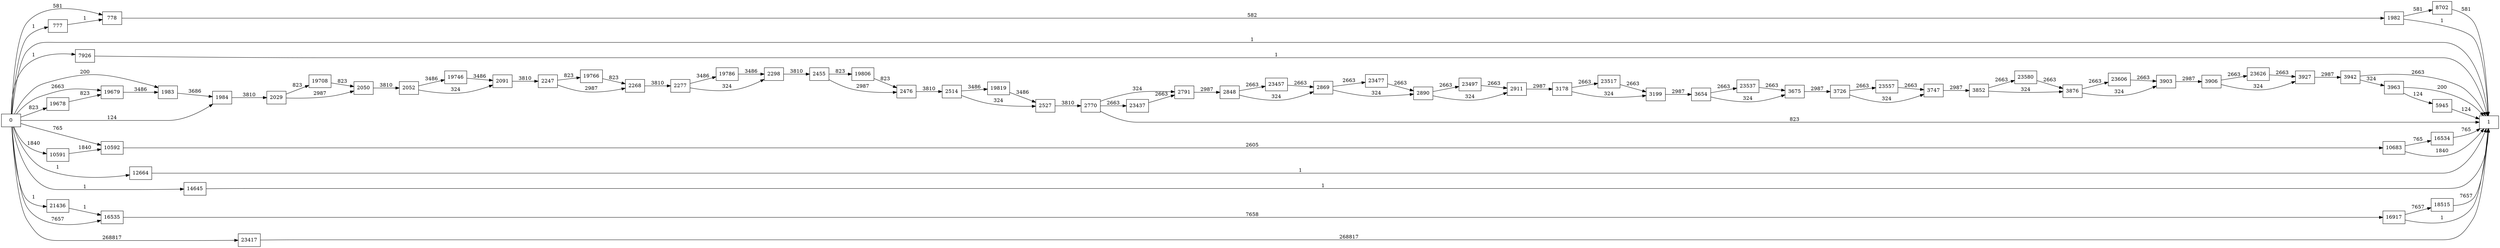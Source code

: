 digraph {
	graph [rankdir=LR]
	node [shape=rectangle]
	777 -> 778 [label=1]
	778 -> 1982 [label=582]
	1982 -> 1 [label=1]
	1982 -> 8702 [label=581]
	1983 -> 1984 [label=3686]
	1984 -> 2029 [label=3810]
	2029 -> 2050 [label=2987]
	2029 -> 19708 [label=823]
	2050 -> 2052 [label=3810]
	2052 -> 2091 [label=324]
	2052 -> 19746 [label=3486]
	2091 -> 2247 [label=3810]
	2247 -> 2268 [label=2987]
	2247 -> 19766 [label=823]
	2268 -> 2277 [label=3810]
	2277 -> 2298 [label=324]
	2277 -> 19786 [label=3486]
	2298 -> 2455 [label=3810]
	2455 -> 2476 [label=2987]
	2455 -> 19806 [label=823]
	2476 -> 2514 [label=3810]
	2514 -> 2527 [label=324]
	2514 -> 19819 [label=3486]
	2527 -> 2770 [label=3810]
	2770 -> 2791 [label=324]
	2770 -> 1 [label=823]
	2770 -> 23437 [label=2663]
	2791 -> 2848 [label=2987]
	2848 -> 2869 [label=324]
	2848 -> 23457 [label=2663]
	2869 -> 2890 [label=324]
	2869 -> 23477 [label=2663]
	2890 -> 2911 [label=324]
	2890 -> 23497 [label=2663]
	2911 -> 3178 [label=2987]
	3178 -> 3199 [label=324]
	3178 -> 23517 [label=2663]
	3199 -> 3654 [label=2987]
	3654 -> 3675 [label=324]
	3654 -> 23537 [label=2663]
	3675 -> 3726 [label=2987]
	3726 -> 3747 [label=324]
	3726 -> 23557 [label=2663]
	3747 -> 3852 [label=2987]
	3852 -> 3876 [label=324]
	3852 -> 23580 [label=2663]
	3876 -> 3903 [label=324]
	3876 -> 23606 [label=2663]
	3903 -> 3906 [label=2987]
	3906 -> 3927 [label=324]
	3906 -> 23626 [label=2663]
	3927 -> 3942 [label=2987]
	3942 -> 3963 [label=324]
	3942 -> 1 [label=2663]
	3963 -> 5945 [label=124]
	3963 -> 1 [label=200]
	5945 -> 1 [label=124]
	7926 -> 1 [label=1]
	8702 -> 1 [label=581]
	10591 -> 10592 [label=1840]
	10592 -> 10683 [label=2605]
	10683 -> 1 [label=1840]
	10683 -> 16534 [label=765]
	12664 -> 1 [label=1]
	14645 -> 1 [label=1]
	16534 -> 1 [label=765]
	16535 -> 16917 [label=7658]
	16917 -> 1 [label=1]
	16917 -> 18515 [label=7657]
	18515 -> 1 [label=7657]
	19678 -> 19679 [label=823]
	19679 -> 1983 [label=3486]
	19708 -> 2050 [label=823]
	19746 -> 2091 [label=3486]
	19766 -> 2268 [label=823]
	19786 -> 2298 [label=3486]
	19806 -> 2476 [label=823]
	19819 -> 2527 [label=3486]
	21436 -> 16535 [label=1]
	23417 -> 1 [label=268817]
	23437 -> 2791 [label=2663]
	23457 -> 2869 [label=2663]
	23477 -> 2890 [label=2663]
	23497 -> 2911 [label=2663]
	23517 -> 3199 [label=2663]
	23537 -> 3675 [label=2663]
	23557 -> 3747 [label=2663]
	23580 -> 3876 [label=2663]
	23606 -> 3903 [label=2663]
	23626 -> 3927 [label=2663]
	0 -> 1983 [label=200]
	0 -> 1984 [label=124]
	0 -> 778 [label=581]
	0 -> 10592 [label=765]
	0 -> 16535 [label=7657]
	0 -> 19679 [label=2663]
	0 -> 777 [label=1]
	0 -> 1 [label=1]
	0 -> 7926 [label=1]
	0 -> 10591 [label=1840]
	0 -> 12664 [label=1]
	0 -> 14645 [label=1]
	0 -> 19678 [label=823]
	0 -> 21436 [label=1]
	0 -> 23417 [label=268817]
}
